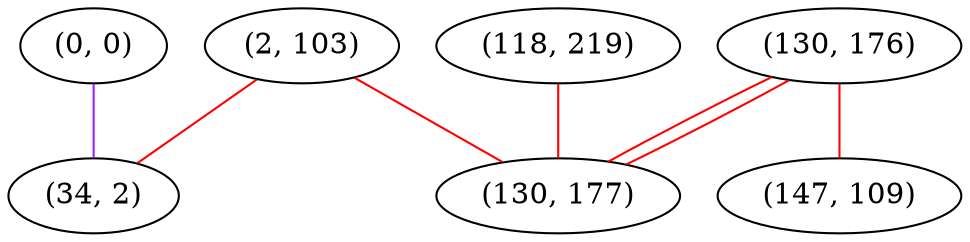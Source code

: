 graph "" {
"(2, 103)";
"(130, 176)";
"(0, 0)";
"(118, 219)";
"(34, 2)";
"(147, 109)";
"(130, 177)";
"(2, 103)" -- "(130, 177)"  [color=red, key=0, weight=1];
"(2, 103)" -- "(34, 2)"  [color=red, key=0, weight=1];
"(130, 176)" -- "(130, 177)"  [color=red, key=0, weight=1];
"(130, 176)" -- "(130, 177)"  [color=red, key=1, weight=1];
"(130, 176)" -- "(147, 109)"  [color=red, key=0, weight=1];
"(0, 0)" -- "(34, 2)"  [color=purple, key=0, weight=4];
"(118, 219)" -- "(130, 177)"  [color=red, key=0, weight=1];
}
